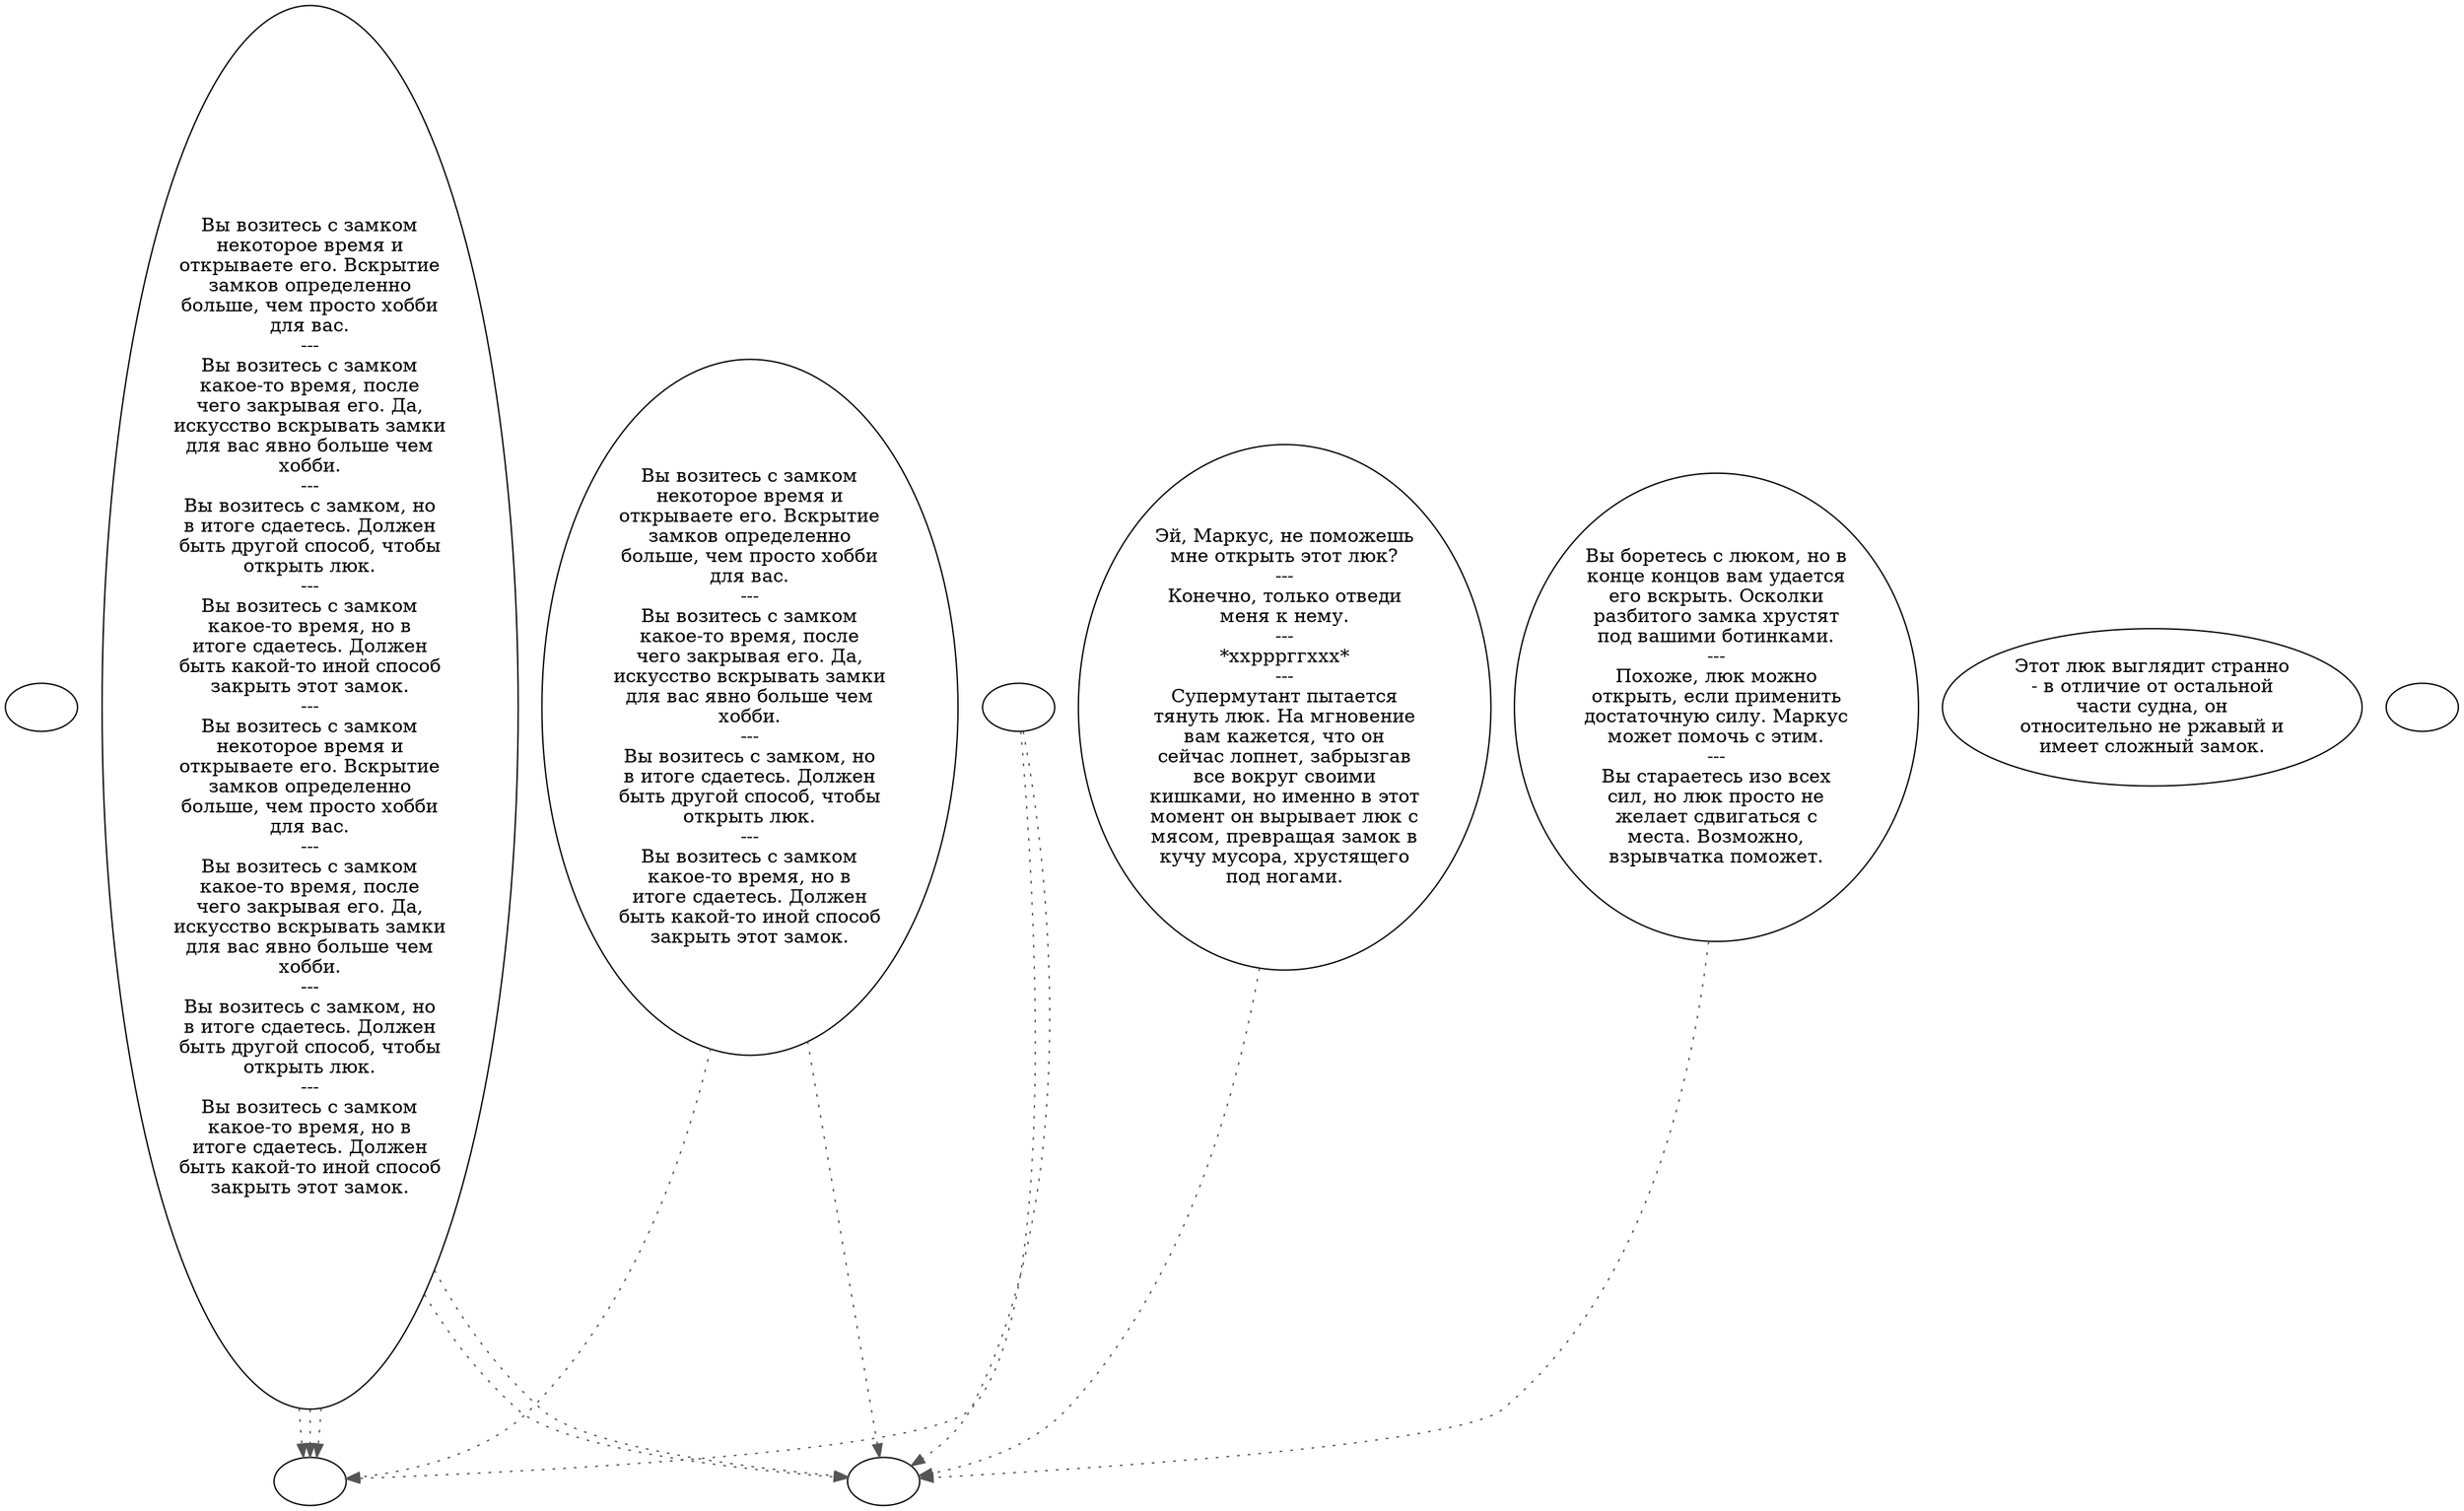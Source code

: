 digraph fcsubhat {
  "start" [style=filled       fillcolor="#FFFFFF"       color="#000000"]
  "start" [label=""]
  "map_enter_p_proc" [style=filled       fillcolor="#FFFFFF"       color="#000000"]
  "map_enter_p_proc" -> "close_hatch" [style=dotted color="#555555"]
  "map_enter_p_proc" -> "open_hatch" [style=dotted color="#555555"]
  "map_enter_p_proc" [label=""]
  "use_p_proc" [style=filled       fillcolor="#FFFFFF"       color="#000000"]
  "use_p_proc" -> "open_hatch" [style=dotted color="#555555"]
  "use_p_proc" [label="Вы боретесь с люком, но в\nконце концов вам удается\nего вскрыть. Осколки\nразбитого замка хрустят\nпод вашими ботинками.\n---\nПохоже, люк можно\nоткрыть, если применить\nдостаточную силу. Маркус\nможет помочь с этим.\n---\nВы стараетесь изо всех\nсил, но люк просто не\nжелает сдвигаться с\nместа. Возможно,\nвзрывчатка поможет."]
  "timed_event_p_proc" [style=filled       fillcolor="#FFFFFF"       color="#000000"]
  "timed_event_p_proc" -> "open_hatch" [style=dotted color="#555555"]
  "timed_event_p_proc" [label="Эй, Маркус, не поможешь\nмне открыть этот люк?\n---\nКонечно, только отведи\nменя к нему.\n---\n*ххрррггххх*\n---\nСупермутант пытается\nтянуть люк. На мгновение\nвам кажется, что он\nсейчас лопнет, забрызгав\nвсе вокруг своими\nкишками, но именно в этот\nмомент он вырывает люк с\nмясом, превращая замок в\nкучу мусора, хрустящего\nпод ногами."]
  "look_at_p_proc" [style=filled       fillcolor="#FFFFFF"       color="#000000"]
  "look_at_p_proc" [label="Этот люк выглядит странно\n- в отличие от остальной\nчасти судна, он\nотносительно не ржавый и\nимеет сложный замок."]
  "use_skill_on_p_proc" [style=filled       fillcolor="#FFFFFF"       color="#000000"]
  "use_skill_on_p_proc" -> "open_hatch" [style=dotted color="#555555"]
  "use_skill_on_p_proc" -> "close_hatch" [style=dotted color="#555555"]
  "use_skill_on_p_proc" [label="Вы возитесь с замком\nнекоторое время и\nоткрываете его. Вскрытие\nзамков определенно\nбольше, чем просто хобби\nдля вас.\n---\nВы возитесь с замком\nкакое-то время, после\nчего закрывая его. Да,\nискусство вскрывать замки\nдля вас явно больше чем\nхобби.\n---\nВы возитесь с замком, но\nв итоге сдаетесь. Должен\nбыть другой способ, чтобы\nоткрыть люк.\n---\nВы возитесь с замком\nкакое-то время, но в\nитоге сдаетесь. Должен\nбыть какой-то иной способ\nзакрыть этот замок."]
  "use_obj_on_p_proc" [style=filled       fillcolor="#FFFFFF"       color="#000000"]
  "use_obj_on_p_proc" -> "open_hatch" [style=dotted color="#555555"]
  "use_obj_on_p_proc" -> "close_hatch" [style=dotted color="#555555"]
  "use_obj_on_p_proc" -> "close_hatch" [style=dotted color="#555555"]
  "use_obj_on_p_proc" -> "open_hatch" [style=dotted color="#555555"]
  "use_obj_on_p_proc" -> "close_hatch" [style=dotted color="#555555"]
  "use_obj_on_p_proc" [label="Вы возитесь с замком\nнекоторое время и\nоткрываете его. Вскрытие\nзамков определенно\nбольше, чем просто хобби\nдля вас.\n---\nВы возитесь с замком\nкакое-то время, после\nчего закрывая его. Да,\nискусство вскрывать замки\nдля вас явно больше чем\nхобби.\n---\nВы возитесь с замком, но\nв итоге сдаетесь. Должен\nбыть другой способ, чтобы\nоткрыть люк.\n---\nВы возитесь с замком\nкакое-то время, но в\nитоге сдаетесь. Должен\nбыть какой-то иной способ\nзакрыть этот замок.\n---\nВы возитесь с замком\nнекоторое время и\nоткрываете его. Вскрытие\nзамков определенно\nбольше, чем просто хобби\nдля вас.\n---\nВы возитесь с замком\nкакое-то время, после\nчего закрывая его. Да,\nискусство вскрывать замки\nдля вас явно больше чем\nхобби.\n---\nВы возитесь с замком, но\nв итоге сдаетесь. Должен\nбыть другой способ, чтобы\nоткрыть люк.\n---\nВы возитесь с замком\nкакое-то время, но в\nитоге сдаетесь. Должен\nбыть какой-то иной способ\nзакрыть этот замок."]
  "damage_p_proc" [style=filled       fillcolor="#FFFFFF"       color="#000000"]
  "damage_p_proc" [label=""]
  "open_hatch" [style=filled       fillcolor="#FFFFFF"       color="#000000"]
  "open_hatch" [label=""]
  "close_hatch" [style=filled       fillcolor="#FFFFFF"       color="#000000"]
  "close_hatch" [label=""]
}
